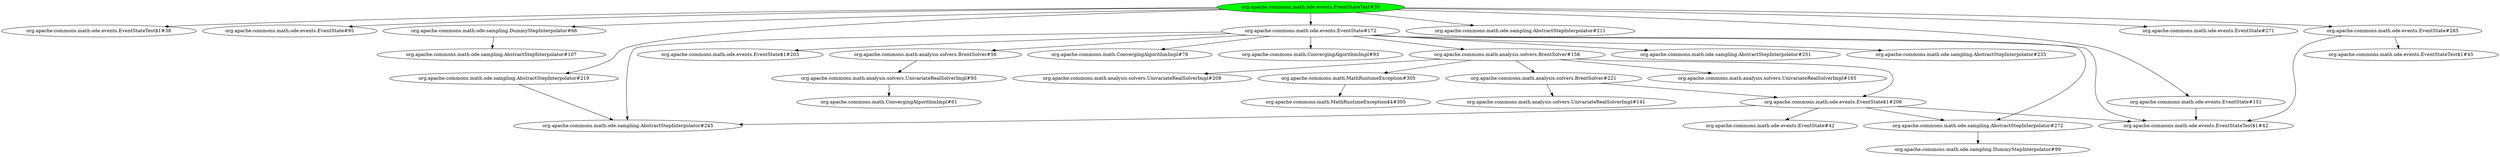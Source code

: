 digraph "cg/org.apache.commons.math.ode.events.EventStateTest#35"
{
	"org.apache.commons.math.ode.events.EventStateTest#35" [style=filled,fillcolor=green];
	"org.apache.commons.math.ode.events.EventStateTest#35" -> "org.apache.commons.math.ode.events.EventStateTest$1#38";
	"org.apache.commons.math.ode.events.EventStateTest#35" -> "org.apache.commons.math.ode.events.EventState#95";
	"org.apache.commons.math.ode.events.EventStateTest#35" -> "org.apache.commons.math.ode.events.EventState#151";
	"org.apache.commons.math.ode.events.EventState#151" -> "org.apache.commons.math.ode.events.EventStateTest$1#42";
	"org.apache.commons.math.ode.events.EventStateTest#35" -> "org.apache.commons.math.ode.sampling.DummyStepInterpolator#66";
	"org.apache.commons.math.ode.sampling.DummyStepInterpolator#66" -> "org.apache.commons.math.ode.sampling.AbstractStepInterpolator#107";
	"org.apache.commons.math.ode.events.EventStateTest#35" -> "org.apache.commons.math.ode.sampling.AbstractStepInterpolator#219";
	"org.apache.commons.math.ode.sampling.AbstractStepInterpolator#219" -> "org.apache.commons.math.ode.sampling.AbstractStepInterpolator#245";
	"org.apache.commons.math.ode.events.EventStateTest#35" -> "org.apache.commons.math.ode.sampling.AbstractStepInterpolator#211";
	"org.apache.commons.math.ode.events.EventStateTest#35" -> "org.apache.commons.math.ode.events.EventState#172";
	"org.apache.commons.math.ode.events.EventState#172" -> "org.apache.commons.math.ode.sampling.AbstractStepInterpolator#251";
	"org.apache.commons.math.ode.events.EventState#172" -> "org.apache.commons.math.ode.sampling.AbstractStepInterpolator#235";
	"org.apache.commons.math.ode.events.EventState#172" -> "org.apache.commons.math.ode.sampling.AbstractStepInterpolator#245";
	"org.apache.commons.math.ode.events.EventState#172" -> "org.apache.commons.math.ode.sampling.AbstractStepInterpolator#272";
	"org.apache.commons.math.ode.sampling.AbstractStepInterpolator#272" -> "org.apache.commons.math.ode.sampling.DummyStepInterpolator#99";
	"org.apache.commons.math.ode.events.EventState#172" -> "org.apache.commons.math.ode.events.EventStateTest$1#42";
	"org.apache.commons.math.ode.events.EventState#172" -> "org.apache.commons.math.ode.events.EventState$1#203";
	"org.apache.commons.math.ode.events.EventState#172" -> "org.apache.commons.math.analysis.solvers.BrentSolver#56";
	"org.apache.commons.math.analysis.solvers.BrentSolver#56" -> "org.apache.commons.math.analysis.solvers.UnivariateRealSolverImpl#93";
	"org.apache.commons.math.analysis.solvers.UnivariateRealSolverImpl#93" -> "org.apache.commons.math.ConvergingAlgorithmImpl#61";
	"org.apache.commons.math.ode.events.EventState#172" -> "org.apache.commons.math.ConvergingAlgorithmImpl#78";
	"org.apache.commons.math.ode.events.EventState#172" -> "org.apache.commons.math.ConvergingAlgorithmImpl#93";
	"org.apache.commons.math.ode.events.EventState#172" -> "org.apache.commons.math.analysis.solvers.BrentSolver#158";
	"org.apache.commons.math.analysis.solvers.BrentSolver#158" -> "org.apache.commons.math.analysis.solvers.UnivariateRealSolverImpl#165";
	"org.apache.commons.math.analysis.solvers.BrentSolver#158" -> "org.apache.commons.math.analysis.solvers.UnivariateRealSolverImpl#208";
	"org.apache.commons.math.analysis.solvers.BrentSolver#158" -> "org.apache.commons.math.ode.events.EventState$1#206";
	"org.apache.commons.math.ode.events.EventState$1#206" -> "org.apache.commons.math.ode.sampling.AbstractStepInterpolator#245";
	"org.apache.commons.math.ode.events.EventState$1#206" -> "org.apache.commons.math.ode.events.EventState#42";
	"org.apache.commons.math.ode.events.EventState$1#206" -> "org.apache.commons.math.ode.sampling.AbstractStepInterpolator#272";
	"org.apache.commons.math.ode.events.EventState$1#206" -> "org.apache.commons.math.ode.events.EventStateTest$1#42";
	"org.apache.commons.math.analysis.solvers.BrentSolver#158" -> "org.apache.commons.math.analysis.solvers.BrentSolver#221";
	"org.apache.commons.math.analysis.solvers.BrentSolver#221" -> "org.apache.commons.math.ode.events.EventState$1#206";
	"org.apache.commons.math.analysis.solvers.BrentSolver#221" -> "org.apache.commons.math.analysis.solvers.UnivariateRealSolverImpl#141";
	"org.apache.commons.math.ode.events.EventStateTest#35" -> "org.apache.commons.math.ode.events.EventState#271";
	"org.apache.commons.math.ode.events.EventStateTest#35" -> "org.apache.commons.math.ode.events.EventState#285";
	"org.apache.commons.math.ode.events.EventState#285" -> "org.apache.commons.math.ode.events.EventStateTest$1#42";
	"org.apache.commons.math.ode.events.EventState#285" -> "org.apache.commons.math.ode.events.EventStateTest$1#45";
	"org.apache.commons.math.analysis.solvers.BrentSolver#158" -> "org.apache.commons.math.MathRuntimeException#305";
	"org.apache.commons.math.MathRuntimeException#305" -> "org.apache.commons.math.MathRuntimeException$4#305";
}

